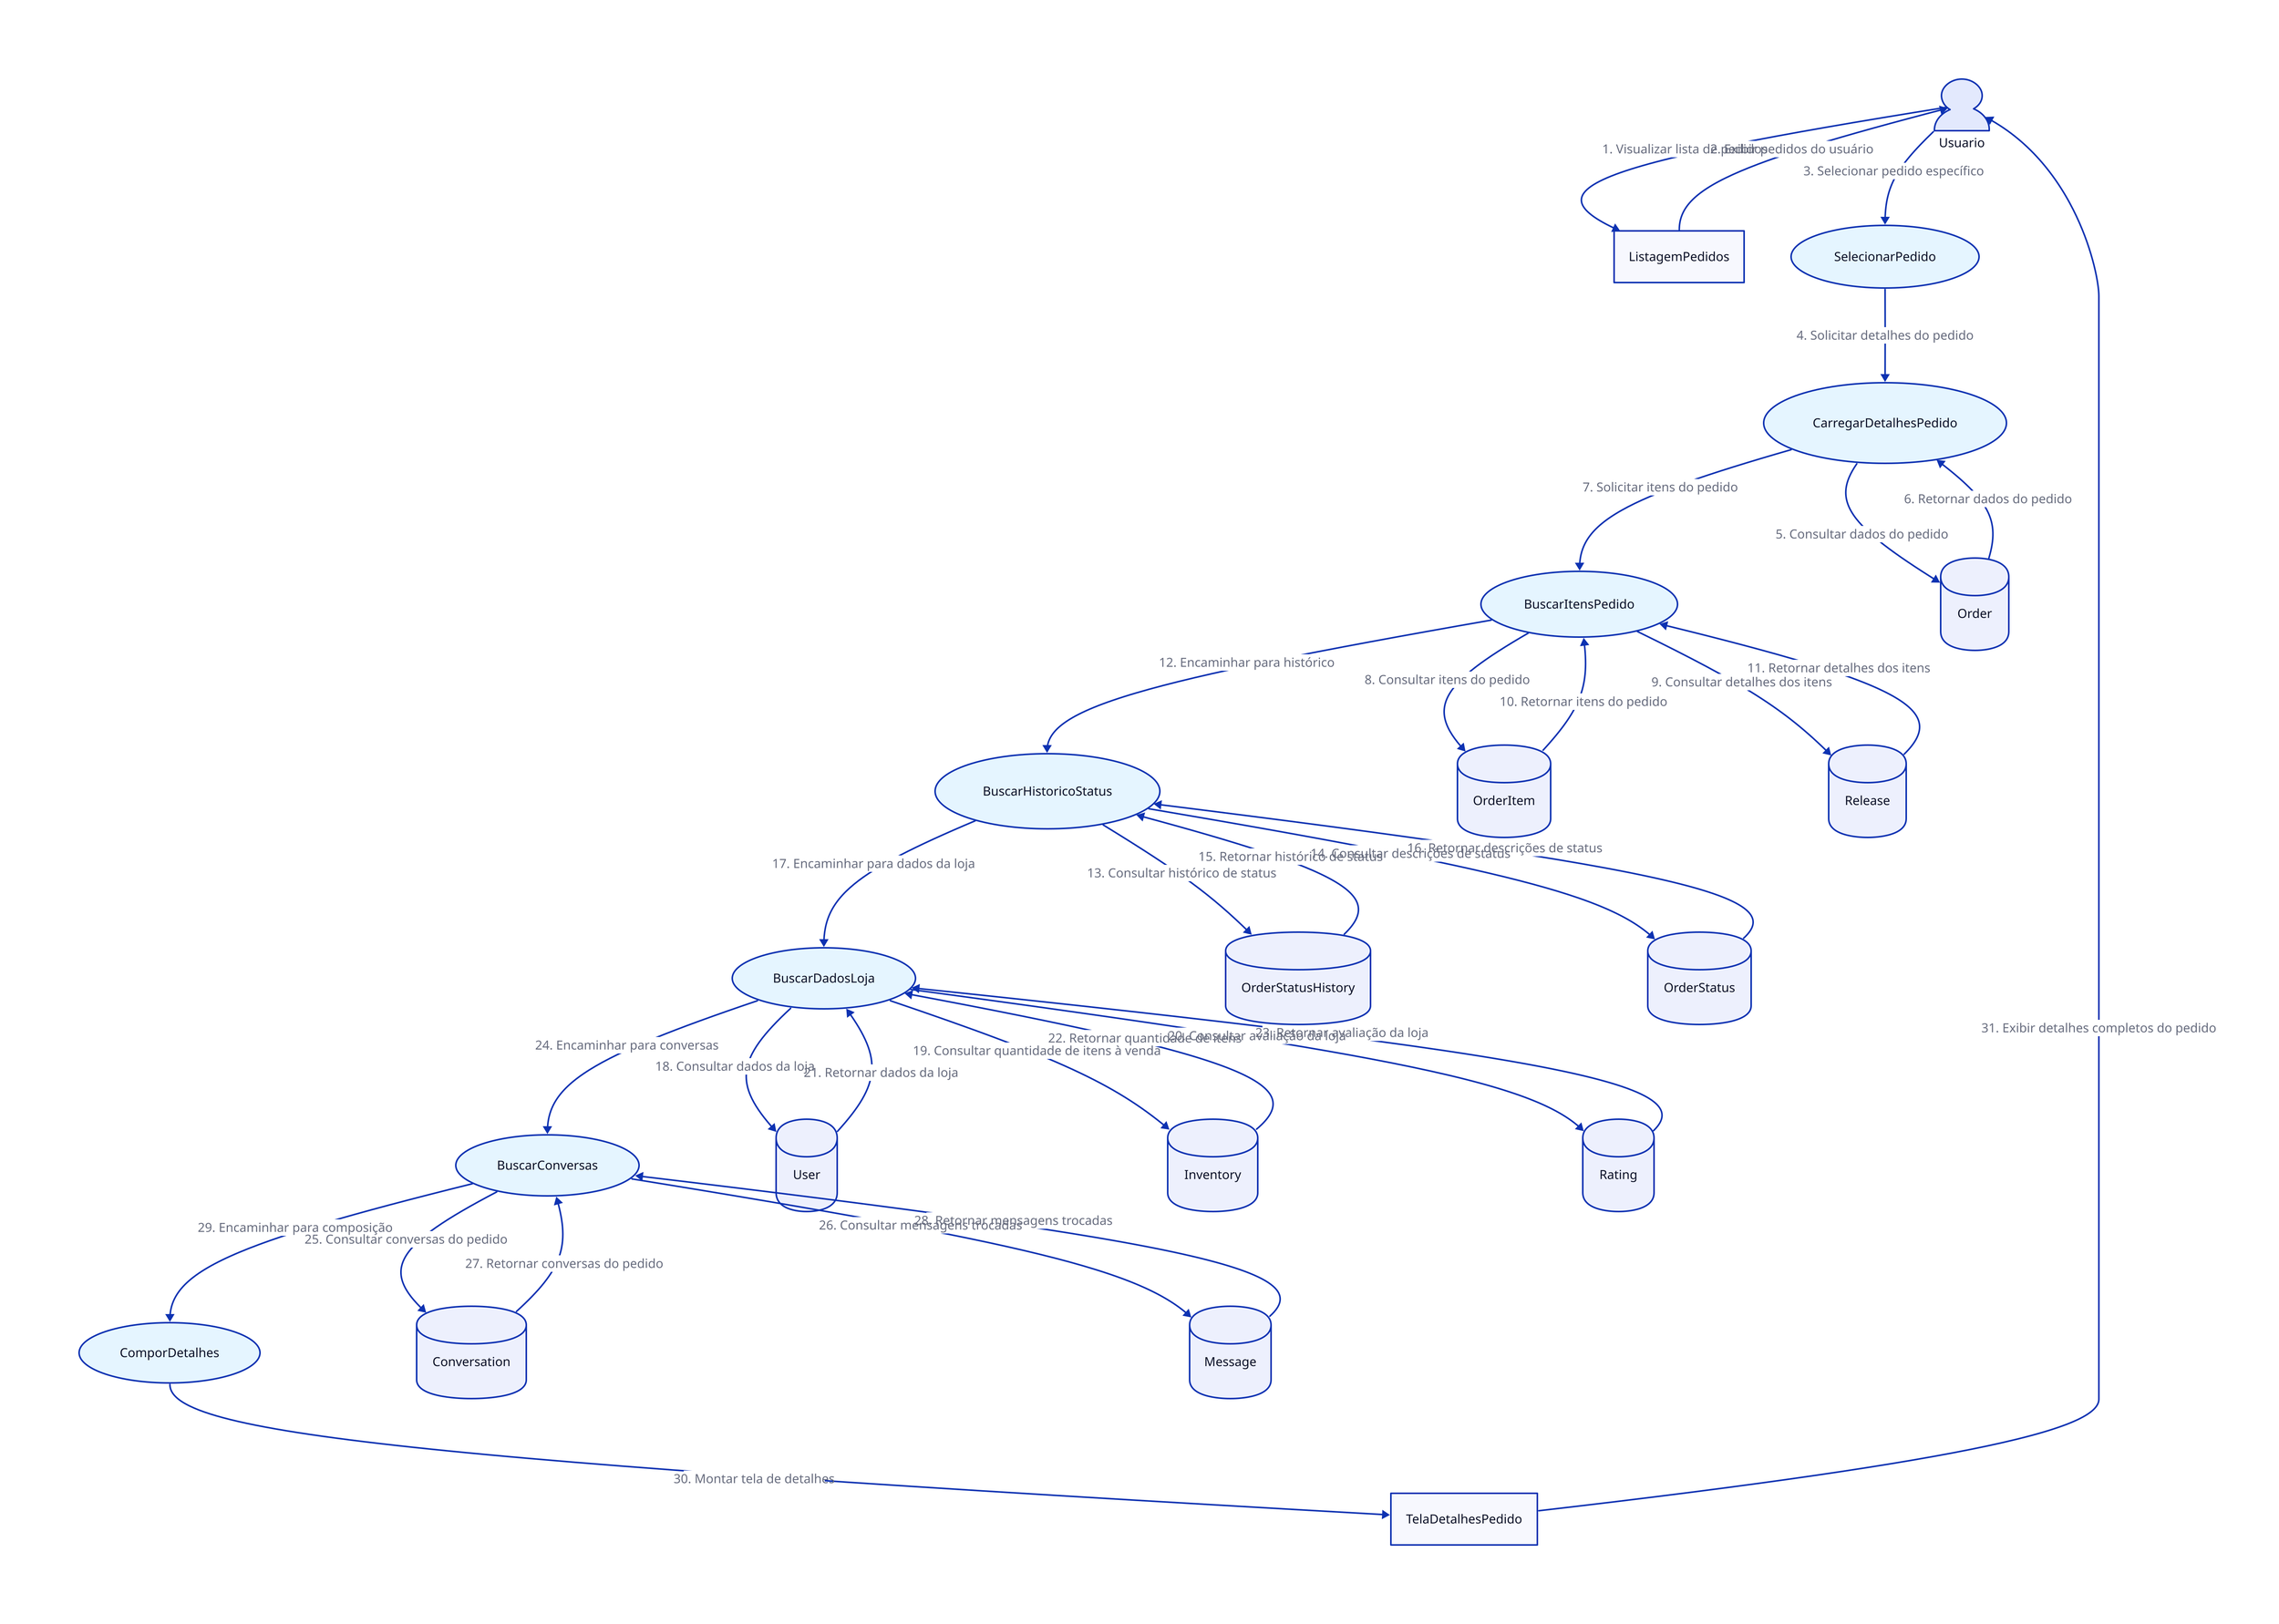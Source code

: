 Usuario: {
  shape: person
}

ListagemPedidos: {
  shape: rectangle
}

SelecionarPedido: {
  shape: oval
  style.fill: "#E5F5FF"
}

CarregarDetalhesPedido: {
  shape: oval
  style.fill: "#E5F5FF"
}

BuscarItensPedido: {
  shape: oval
  style.fill: "#E5F5FF"
}

BuscarHistoricoStatus: {
  shape: oval
  style.fill: "#E5F5FF"
}

BuscarDadosLoja: {
  shape: oval
  style.fill: "#E5F5FF"
}

BuscarConversas: {
  shape: oval
  style.fill: "#E5F5FF"
}

ComporDetalhes: {
  shape: oval
  style.fill: "#E5F5FF"
}

TelaDetalhesPedido: {
  shape: rectangle
}

Order: {
  shape: cylinder
}

OrderItem: {
  shape: cylinder
}

Release: {
  shape: cylinder
}

OrderStatusHistory: {
  shape: cylinder
}

OrderStatus: {
  shape: cylinder
}

User: {
  shape: cylinder
}

Inventory: {
  shape: cylinder
}

Rating: {
  shape: cylinder
}

Conversation: {
  shape: cylinder
}

Message: {
  shape: cylinder
}

Usuario -> ListagemPedidos: "1. Visualizar lista de pedidos"
ListagemPedidos -> Usuario: "2. Exibir pedidos do usuário"
Usuario -> SelecionarPedido: "3. Selecionar pedido específico"
SelecionarPedido -> CarregarDetalhesPedido: "4. Solicitar detalhes do pedido"
CarregarDetalhesPedido -> Order: "5. Consultar dados do pedido"
Order -> CarregarDetalhesPedido: "6. Retornar dados do pedido"
CarregarDetalhesPedido -> BuscarItensPedido: "7. Solicitar itens do pedido"
BuscarItensPedido -> OrderItem: "8. Consultar itens do pedido"
BuscarItensPedido -> Release: "9. Consultar detalhes dos itens"
OrderItem -> BuscarItensPedido: "10. Retornar itens do pedido"
Release -> BuscarItensPedido: "11. Retornar detalhes dos itens"
BuscarItensPedido -> BuscarHistoricoStatus: "12. Encaminhar para histórico"
BuscarHistoricoStatus -> OrderStatusHistory: "13. Consultar histórico de status"
BuscarHistoricoStatus -> OrderStatus: "14. Consultar descrições de status"
OrderStatusHistory -> BuscarHistoricoStatus: "15. Retornar histórico de status"
OrderStatus -> BuscarHistoricoStatus: "16. Retornar descrições de status"
BuscarHistoricoStatus -> BuscarDadosLoja: "17. Encaminhar para dados da loja"
BuscarDadosLoja -> User: "18. Consultar dados da loja"
BuscarDadosLoja -> Inventory: "19. Consultar quantidade de itens à venda"
BuscarDadosLoja -> Rating: "20. Consultar avaliação da loja"
User -> BuscarDadosLoja: "21. Retornar dados da loja"
Inventory -> BuscarDadosLoja: "22. Retornar quantidade de itens"
Rating -> BuscarDadosLoja: "23. Retornar avaliação da loja"
BuscarDadosLoja -> BuscarConversas: "24. Encaminhar para conversas"
BuscarConversas -> Conversation: "25. Consultar conversas do pedido"
BuscarConversas -> Message: "26. Consultar mensagens trocadas"
Conversation -> BuscarConversas: "27. Retornar conversas do pedido"
Message -> BuscarConversas: "28. Retornar mensagens trocadas"
BuscarConversas -> ComporDetalhes: "29. Encaminhar para composição"
ComporDetalhes -> TelaDetalhesPedido: "30. Montar tela de detalhes"
TelaDetalhesPedido -> Usuario: "31. Exibir detalhes completos do pedido"
